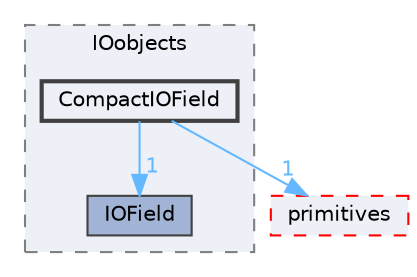 digraph "src/OpenFOAM/db/IOobjects/CompactIOField"
{
 // LATEX_PDF_SIZE
  bgcolor="transparent";
  edge [fontname=Helvetica,fontsize=10,labelfontname=Helvetica,labelfontsize=10];
  node [fontname=Helvetica,fontsize=10,shape=box,height=0.2,width=0.4];
  compound=true
  subgraph clusterdir_cc10b28373a5cdb85fcb1ececb22619b {
    graph [ bgcolor="#edf0f7", pencolor="grey50", label="IOobjects", fontname=Helvetica,fontsize=10 style="filled,dashed", URL="dir_cc10b28373a5cdb85fcb1ececb22619b.html",tooltip=""]
  dir_6bef123dcba19d51b5ac0db98f01cda0 [label="IOField", fillcolor="#a2b4d6", color="grey25", style="filled", URL="dir_6bef123dcba19d51b5ac0db98f01cda0.html",tooltip=""];
  dir_d55909ec472a0de589fa7a6dcc7e08f2 [label="CompactIOField", fillcolor="#edf0f7", color="grey25", style="filled,bold", URL="dir_d55909ec472a0de589fa7a6dcc7e08f2.html",tooltip=""];
  }
  dir_3e50f45338116b169052b428016851aa [label="primitives", fillcolor="#edf0f7", color="red", style="filled,dashed", URL="dir_3e50f45338116b169052b428016851aa.html",tooltip=""];
  dir_d55909ec472a0de589fa7a6dcc7e08f2->dir_3e50f45338116b169052b428016851aa [headlabel="1", labeldistance=1.5 headhref="dir_000560_003069.html" href="dir_000560_003069.html" color="steelblue1" fontcolor="steelblue1"];
  dir_d55909ec472a0de589fa7a6dcc7e08f2->dir_6bef123dcba19d51b5ac0db98f01cda0 [headlabel="1", labeldistance=1.5 headhref="dir_000560_001959.html" href="dir_000560_001959.html" color="steelblue1" fontcolor="steelblue1"];
}
